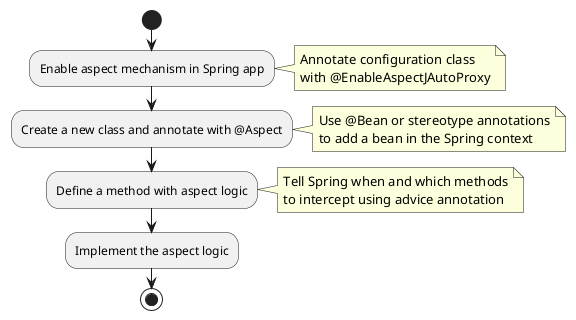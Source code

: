@startuml
start

:Enable aspect mechanism in Spring app;
note right
Annotate configuration class
with @EnableAspectJAutoProxy
end note

:Create a new class and annotate with @Aspect;
note right
Use @Bean or stereotype annotations
to add a bean in the Spring context
end note

:Define a method with aspect logic;
note right
Tell Spring when and which methods
to intercept using advice annotation
end note

:Implement the aspect logic;

stop
@enduml
